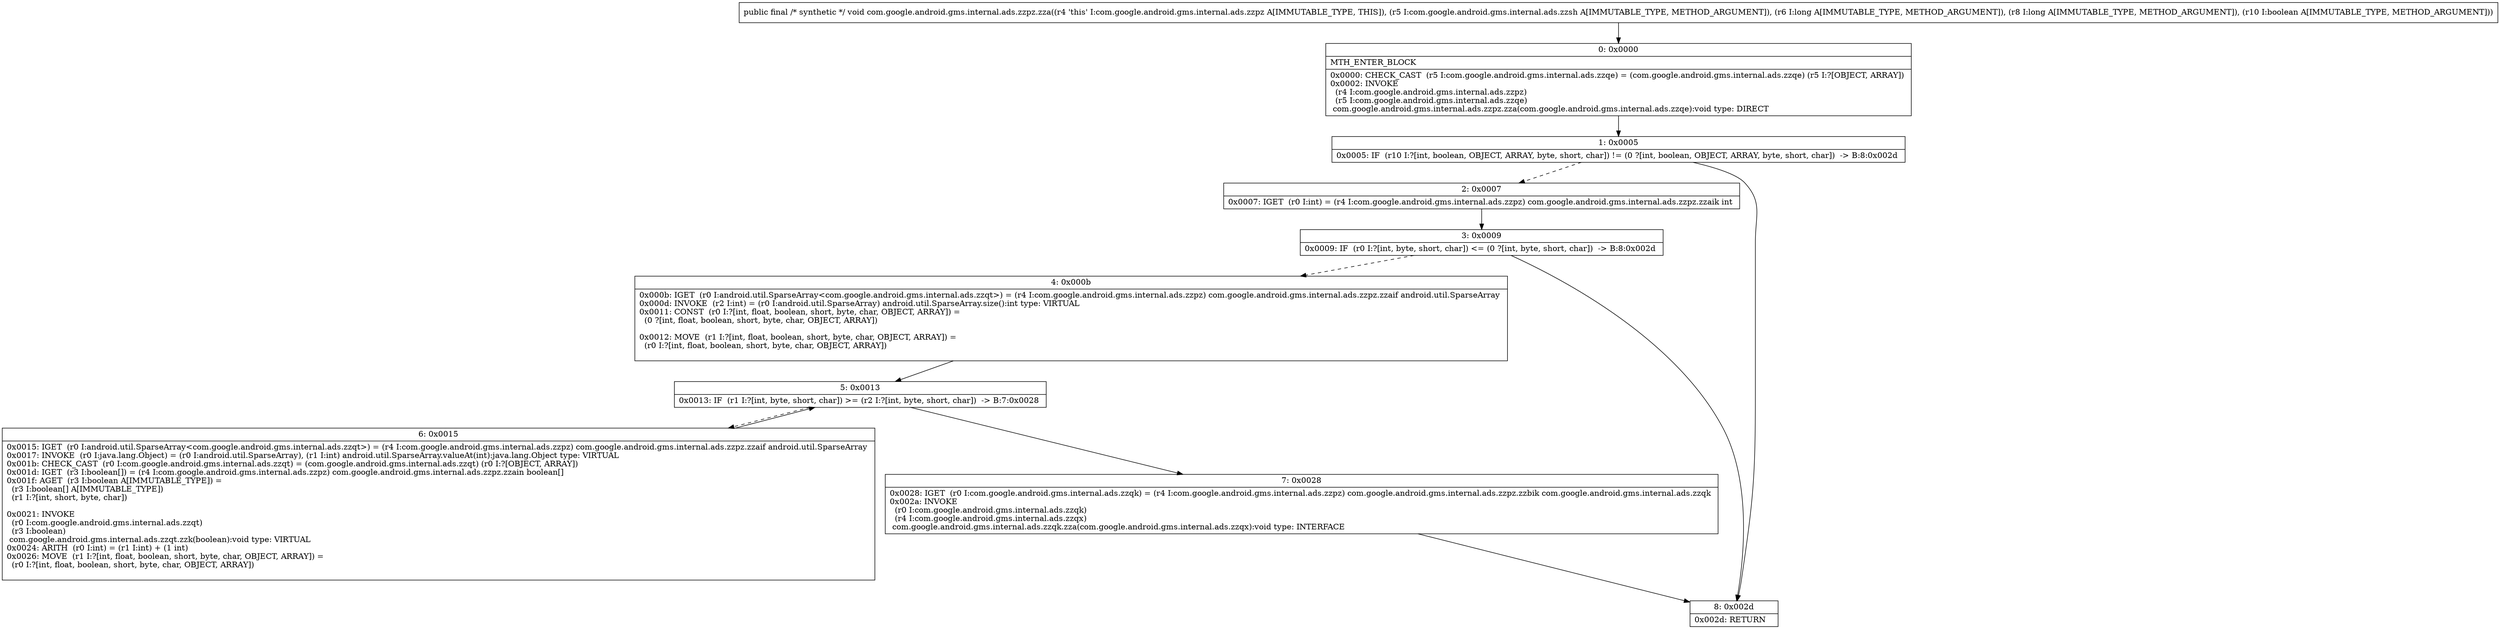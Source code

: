digraph "CFG forcom.google.android.gms.internal.ads.zzpz.zza(Lcom\/google\/android\/gms\/internal\/ads\/zzsh;JJZ)V" {
Node_0 [shape=record,label="{0\:\ 0x0000|MTH_ENTER_BLOCK\l|0x0000: CHECK_CAST  (r5 I:com.google.android.gms.internal.ads.zzqe) = (com.google.android.gms.internal.ads.zzqe) (r5 I:?[OBJECT, ARRAY]) \l0x0002: INVOKE  \l  (r4 I:com.google.android.gms.internal.ads.zzpz)\l  (r5 I:com.google.android.gms.internal.ads.zzqe)\l com.google.android.gms.internal.ads.zzpz.zza(com.google.android.gms.internal.ads.zzqe):void type: DIRECT \l}"];
Node_1 [shape=record,label="{1\:\ 0x0005|0x0005: IF  (r10 I:?[int, boolean, OBJECT, ARRAY, byte, short, char]) != (0 ?[int, boolean, OBJECT, ARRAY, byte, short, char])  \-\> B:8:0x002d \l}"];
Node_2 [shape=record,label="{2\:\ 0x0007|0x0007: IGET  (r0 I:int) = (r4 I:com.google.android.gms.internal.ads.zzpz) com.google.android.gms.internal.ads.zzpz.zzaik int \l}"];
Node_3 [shape=record,label="{3\:\ 0x0009|0x0009: IF  (r0 I:?[int, byte, short, char]) \<= (0 ?[int, byte, short, char])  \-\> B:8:0x002d \l}"];
Node_4 [shape=record,label="{4\:\ 0x000b|0x000b: IGET  (r0 I:android.util.SparseArray\<com.google.android.gms.internal.ads.zzqt\>) = (r4 I:com.google.android.gms.internal.ads.zzpz) com.google.android.gms.internal.ads.zzpz.zzaif android.util.SparseArray \l0x000d: INVOKE  (r2 I:int) = (r0 I:android.util.SparseArray) android.util.SparseArray.size():int type: VIRTUAL \l0x0011: CONST  (r0 I:?[int, float, boolean, short, byte, char, OBJECT, ARRAY]) = \l  (0 ?[int, float, boolean, short, byte, char, OBJECT, ARRAY])\l \l0x0012: MOVE  (r1 I:?[int, float, boolean, short, byte, char, OBJECT, ARRAY]) = \l  (r0 I:?[int, float, boolean, short, byte, char, OBJECT, ARRAY])\l \l}"];
Node_5 [shape=record,label="{5\:\ 0x0013|0x0013: IF  (r1 I:?[int, byte, short, char]) \>= (r2 I:?[int, byte, short, char])  \-\> B:7:0x0028 \l}"];
Node_6 [shape=record,label="{6\:\ 0x0015|0x0015: IGET  (r0 I:android.util.SparseArray\<com.google.android.gms.internal.ads.zzqt\>) = (r4 I:com.google.android.gms.internal.ads.zzpz) com.google.android.gms.internal.ads.zzpz.zzaif android.util.SparseArray \l0x0017: INVOKE  (r0 I:java.lang.Object) = (r0 I:android.util.SparseArray), (r1 I:int) android.util.SparseArray.valueAt(int):java.lang.Object type: VIRTUAL \l0x001b: CHECK_CAST  (r0 I:com.google.android.gms.internal.ads.zzqt) = (com.google.android.gms.internal.ads.zzqt) (r0 I:?[OBJECT, ARRAY]) \l0x001d: IGET  (r3 I:boolean[]) = (r4 I:com.google.android.gms.internal.ads.zzpz) com.google.android.gms.internal.ads.zzpz.zzain boolean[] \l0x001f: AGET  (r3 I:boolean A[IMMUTABLE_TYPE]) = \l  (r3 I:boolean[] A[IMMUTABLE_TYPE])\l  (r1 I:?[int, short, byte, char])\l \l0x0021: INVOKE  \l  (r0 I:com.google.android.gms.internal.ads.zzqt)\l  (r3 I:boolean)\l com.google.android.gms.internal.ads.zzqt.zzk(boolean):void type: VIRTUAL \l0x0024: ARITH  (r0 I:int) = (r1 I:int) + (1 int) \l0x0026: MOVE  (r1 I:?[int, float, boolean, short, byte, char, OBJECT, ARRAY]) = \l  (r0 I:?[int, float, boolean, short, byte, char, OBJECT, ARRAY])\l \l}"];
Node_7 [shape=record,label="{7\:\ 0x0028|0x0028: IGET  (r0 I:com.google.android.gms.internal.ads.zzqk) = (r4 I:com.google.android.gms.internal.ads.zzpz) com.google.android.gms.internal.ads.zzpz.zzbik com.google.android.gms.internal.ads.zzqk \l0x002a: INVOKE  \l  (r0 I:com.google.android.gms.internal.ads.zzqk)\l  (r4 I:com.google.android.gms.internal.ads.zzqx)\l com.google.android.gms.internal.ads.zzqk.zza(com.google.android.gms.internal.ads.zzqx):void type: INTERFACE \l}"];
Node_8 [shape=record,label="{8\:\ 0x002d|0x002d: RETURN   \l}"];
MethodNode[shape=record,label="{public final \/* synthetic *\/ void com.google.android.gms.internal.ads.zzpz.zza((r4 'this' I:com.google.android.gms.internal.ads.zzpz A[IMMUTABLE_TYPE, THIS]), (r5 I:com.google.android.gms.internal.ads.zzsh A[IMMUTABLE_TYPE, METHOD_ARGUMENT]), (r6 I:long A[IMMUTABLE_TYPE, METHOD_ARGUMENT]), (r8 I:long A[IMMUTABLE_TYPE, METHOD_ARGUMENT]), (r10 I:boolean A[IMMUTABLE_TYPE, METHOD_ARGUMENT])) }"];
MethodNode -> Node_0;
Node_0 -> Node_1;
Node_1 -> Node_2[style=dashed];
Node_1 -> Node_8;
Node_2 -> Node_3;
Node_3 -> Node_4[style=dashed];
Node_3 -> Node_8;
Node_4 -> Node_5;
Node_5 -> Node_6[style=dashed];
Node_5 -> Node_7;
Node_6 -> Node_5;
Node_7 -> Node_8;
}

